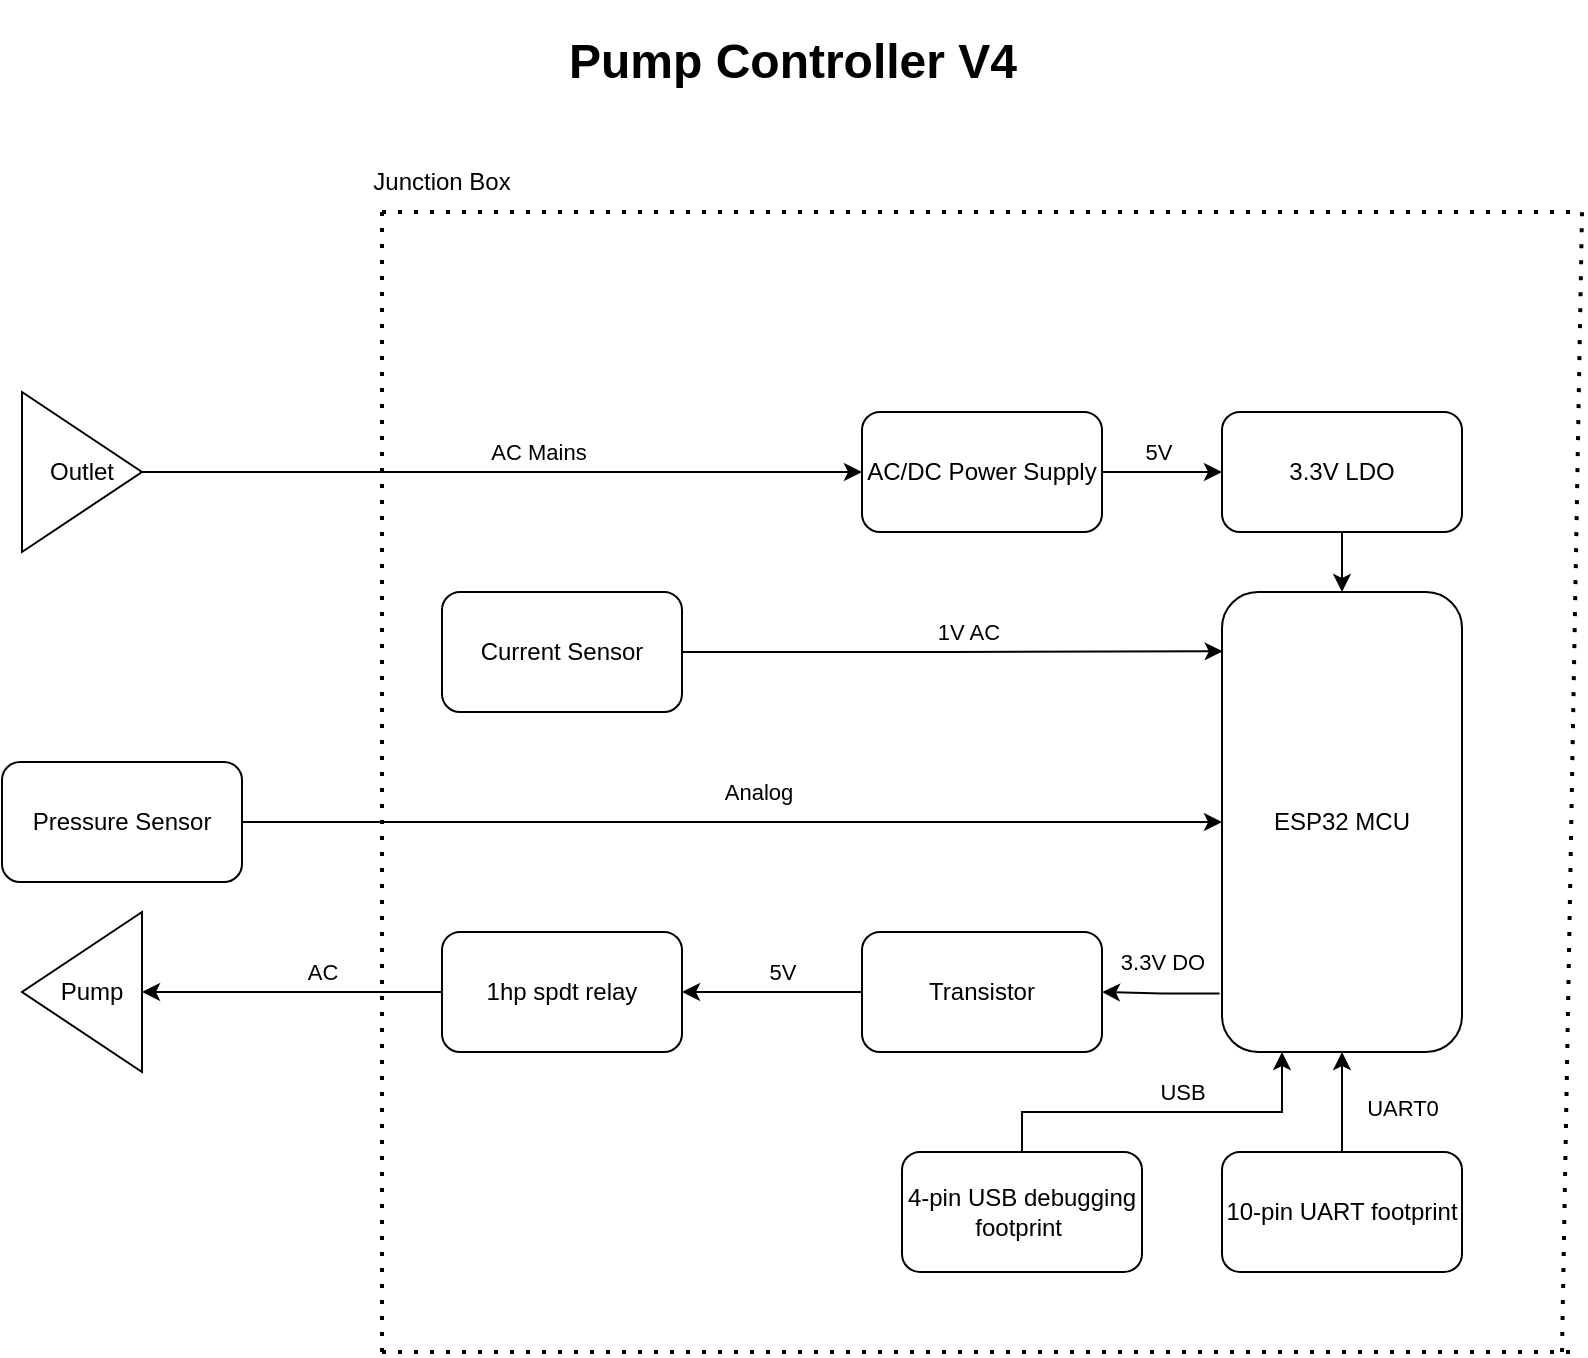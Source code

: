<mxfile version="24.4.4" type="device">
  <diagram name="Page-1" id="JXPOQNhSRIBmJtTvOmMU">
    <mxGraphModel dx="737" dy="349" grid="1" gridSize="10" guides="1" tooltips="1" connect="1" arrows="1" fold="1" page="1" pageScale="1" pageWidth="850" pageHeight="1100" math="0" shadow="0">
      <root>
        <mxCell id="0" />
        <mxCell id="1" parent="0" />
        <mxCell id="kx2uJT2e34iplQoMzItJ-1" value="ESP32 MCU" style="rounded=1;whiteSpace=wrap;html=1;" parent="1" vertex="1">
          <mxGeometry x="640" y="370" width="120" height="230" as="geometry" />
        </mxCell>
        <mxCell id="kx2uJT2e34iplQoMzItJ-2" value="Current Sensor" style="rounded=1;whiteSpace=wrap;html=1;" parent="1" vertex="1">
          <mxGeometry x="250" y="370" width="120" height="60" as="geometry" />
        </mxCell>
        <mxCell id="kx2uJT2e34iplQoMzItJ-17" style="edgeStyle=orthogonalEdgeStyle;rounded=0;orthogonalLoop=1;jettySize=auto;html=1;exitX=1;exitY=0.5;exitDx=0;exitDy=0;entryX=0;entryY=0.5;entryDx=0;entryDy=0;" parent="1" source="kx2uJT2e34iplQoMzItJ-3" target="kx2uJT2e34iplQoMzItJ-1" edge="1">
          <mxGeometry relative="1" as="geometry" />
        </mxCell>
        <mxCell id="kx2uJT2e34iplQoMzItJ-18" value="Analog" style="edgeLabel;html=1;align=center;verticalAlign=middle;resizable=0;points=[];" parent="kx2uJT2e34iplQoMzItJ-17" vertex="1" connectable="0">
          <mxGeometry x="0.051" y="-2" relative="1" as="geometry">
            <mxPoint y="-17" as="offset" />
          </mxGeometry>
        </mxCell>
        <mxCell id="kx2uJT2e34iplQoMzItJ-3" value="Pressure Sensor" style="rounded=1;whiteSpace=wrap;html=1;" parent="1" vertex="1">
          <mxGeometry x="30" y="455" width="120" height="60" as="geometry" />
        </mxCell>
        <mxCell id="kx2uJT2e34iplQoMzItJ-9" style="edgeStyle=orthogonalEdgeStyle;rounded=0;orthogonalLoop=1;jettySize=auto;html=1;exitX=1;exitY=0.5;exitDx=0;exitDy=0;" parent="1" source="kx2uJT2e34iplQoMzItJ-4" target="kx2uJT2e34iplQoMzItJ-7" edge="1">
          <mxGeometry relative="1" as="geometry" />
        </mxCell>
        <mxCell id="kx2uJT2e34iplQoMzItJ-10" value="AC Mains" style="edgeLabel;html=1;align=center;verticalAlign=middle;resizable=0;points=[];" parent="kx2uJT2e34iplQoMzItJ-9" vertex="1" connectable="0">
          <mxGeometry x="0.266" y="2" relative="1" as="geometry">
            <mxPoint x="-30" y="-8" as="offset" />
          </mxGeometry>
        </mxCell>
        <mxCell id="kx2uJT2e34iplQoMzItJ-4" value="Outlet" style="triangle;whiteSpace=wrap;html=1;" parent="1" vertex="1">
          <mxGeometry x="40" y="270" width="60" height="80" as="geometry" />
        </mxCell>
        <mxCell id="kx2uJT2e34iplQoMzItJ-21" style="edgeStyle=orthogonalEdgeStyle;rounded=0;orthogonalLoop=1;jettySize=auto;html=1;exitX=1;exitY=0.5;exitDx=0;exitDy=0;entryX=0;entryY=0.5;entryDx=0;entryDy=0;" parent="1" source="kx2uJT2e34iplQoMzItJ-7" target="kx2uJT2e34iplQoMzItJ-20" edge="1">
          <mxGeometry relative="1" as="geometry" />
        </mxCell>
        <mxCell id="kx2uJT2e34iplQoMzItJ-22" value="5V" style="edgeLabel;html=1;align=center;verticalAlign=middle;resizable=0;points=[];" parent="kx2uJT2e34iplQoMzItJ-21" vertex="1" connectable="0">
          <mxGeometry x="-0.06" y="2" relative="1" as="geometry">
            <mxPoint y="-8" as="offset" />
          </mxGeometry>
        </mxCell>
        <mxCell id="kx2uJT2e34iplQoMzItJ-7" value="AC/DC Power Supply" style="rounded=1;whiteSpace=wrap;html=1;" parent="1" vertex="1">
          <mxGeometry x="460" y="280" width="120" height="60" as="geometry" />
        </mxCell>
        <mxCell id="kx2uJT2e34iplQoMzItJ-33" style="edgeStyle=orthogonalEdgeStyle;rounded=0;orthogonalLoop=1;jettySize=auto;html=1;exitX=0;exitY=0.5;exitDx=0;exitDy=0;entryX=1;entryY=0.5;entryDx=0;entryDy=0;" parent="1" source="kx2uJT2e34iplQoMzItJ-8" target="kx2uJT2e34iplQoMzItJ-29" edge="1">
          <mxGeometry relative="1" as="geometry" />
        </mxCell>
        <mxCell id="P3QOZ1iUqPLD3RYGhDU9-1" value="5V" style="edgeLabel;html=1;align=center;verticalAlign=middle;resizable=0;points=[];" parent="kx2uJT2e34iplQoMzItJ-33" vertex="1" connectable="0">
          <mxGeometry x="0.093" y="3" relative="1" as="geometry">
            <mxPoint x="9" y="-13" as="offset" />
          </mxGeometry>
        </mxCell>
        <mxCell id="kx2uJT2e34iplQoMzItJ-8" value="Transistor" style="rounded=1;whiteSpace=wrap;html=1;" parent="1" vertex="1">
          <mxGeometry x="460" y="540" width="120" height="60" as="geometry" />
        </mxCell>
        <mxCell id="kx2uJT2e34iplQoMzItJ-11" style="edgeStyle=orthogonalEdgeStyle;rounded=0;orthogonalLoop=1;jettySize=auto;html=1;exitX=1;exitY=0.5;exitDx=0;exitDy=0;entryX=0.003;entryY=0.129;entryDx=0;entryDy=0;entryPerimeter=0;" parent="1" source="kx2uJT2e34iplQoMzItJ-2" target="kx2uJT2e34iplQoMzItJ-1" edge="1">
          <mxGeometry relative="1" as="geometry" />
        </mxCell>
        <mxCell id="kx2uJT2e34iplQoMzItJ-12" value="1V AC" style="edgeLabel;html=1;align=center;verticalAlign=middle;resizable=0;points=[];" parent="kx2uJT2e34iplQoMzItJ-11" vertex="1" connectable="0">
          <mxGeometry x="0.055" y="4" relative="1" as="geometry">
            <mxPoint y="-6" as="offset" />
          </mxGeometry>
        </mxCell>
        <mxCell id="kx2uJT2e34iplQoMzItJ-23" style="edgeStyle=orthogonalEdgeStyle;rounded=0;orthogonalLoop=1;jettySize=auto;html=1;exitX=0.5;exitY=1;exitDx=0;exitDy=0;entryX=0.5;entryY=0;entryDx=0;entryDy=0;" parent="1" source="kx2uJT2e34iplQoMzItJ-20" target="kx2uJT2e34iplQoMzItJ-1" edge="1">
          <mxGeometry relative="1" as="geometry" />
        </mxCell>
        <mxCell id="kx2uJT2e34iplQoMzItJ-20" value="3.3V LDO" style="rounded=1;whiteSpace=wrap;html=1;" parent="1" vertex="1">
          <mxGeometry x="640" y="280" width="120" height="60" as="geometry" />
        </mxCell>
        <mxCell id="kx2uJT2e34iplQoMzItJ-25" value="" style="triangle;whiteSpace=wrap;html=1;rotation=-180;" parent="1" vertex="1">
          <mxGeometry x="40" y="530" width="60" height="80" as="geometry" />
        </mxCell>
        <mxCell id="kx2uJT2e34iplQoMzItJ-28" style="edgeStyle=orthogonalEdgeStyle;rounded=0;orthogonalLoop=1;jettySize=auto;html=1;exitX=-0.01;exitY=0.873;exitDx=0;exitDy=0;entryX=1;entryY=0.5;entryDx=0;entryDy=0;exitPerimeter=0;" parent="1" source="kx2uJT2e34iplQoMzItJ-1" target="kx2uJT2e34iplQoMzItJ-8" edge="1">
          <mxGeometry relative="1" as="geometry" />
        </mxCell>
        <mxCell id="P3QOZ1iUqPLD3RYGhDU9-2" value="3.3V DO" style="edgeLabel;html=1;align=center;verticalAlign=middle;resizable=0;points=[];" parent="kx2uJT2e34iplQoMzItJ-28" vertex="1" connectable="0">
          <mxGeometry x="-0.295" y="-4" relative="1" as="geometry">
            <mxPoint x="-8" y="-12" as="offset" />
          </mxGeometry>
        </mxCell>
        <mxCell id="kx2uJT2e34iplQoMzItJ-42" style="edgeStyle=orthogonalEdgeStyle;rounded=0;orthogonalLoop=1;jettySize=auto;html=1;exitX=0;exitY=0.5;exitDx=0;exitDy=0;entryX=0;entryY=0.5;entryDx=0;entryDy=0;" parent="1" source="kx2uJT2e34iplQoMzItJ-29" target="kx2uJT2e34iplQoMzItJ-25" edge="1">
          <mxGeometry relative="1" as="geometry" />
        </mxCell>
        <mxCell id="P3QOZ1iUqPLD3RYGhDU9-4" value="AC" style="edgeLabel;html=1;align=center;verticalAlign=middle;resizable=0;points=[];" parent="kx2uJT2e34iplQoMzItJ-42" vertex="1" connectable="0">
          <mxGeometry x="-0.157" y="3" relative="1" as="geometry">
            <mxPoint x="3" y="-13" as="offset" />
          </mxGeometry>
        </mxCell>
        <mxCell id="kx2uJT2e34iplQoMzItJ-29" value="1hp spdt relay" style="rounded=1;whiteSpace=wrap;html=1;" parent="1" vertex="1">
          <mxGeometry x="250" y="540" width="120" height="60" as="geometry" />
        </mxCell>
        <mxCell id="kx2uJT2e34iplQoMzItJ-36" value="" style="endArrow=none;dashed=1;html=1;dashPattern=1 3;strokeWidth=2;rounded=0;" parent="1" edge="1">
          <mxGeometry width="50" height="50" relative="1" as="geometry">
            <mxPoint x="220" y="180" as="sourcePoint" />
            <mxPoint x="820" y="180" as="targetPoint" />
          </mxGeometry>
        </mxCell>
        <mxCell id="kx2uJT2e34iplQoMzItJ-37" value="" style="endArrow=none;dashed=1;html=1;dashPattern=1 3;strokeWidth=2;rounded=0;" parent="1" edge="1">
          <mxGeometry width="50" height="50" relative="1" as="geometry">
            <mxPoint x="810" y="750" as="sourcePoint" />
            <mxPoint x="820" y="180" as="targetPoint" />
          </mxGeometry>
        </mxCell>
        <mxCell id="kx2uJT2e34iplQoMzItJ-38" value="" style="endArrow=none;dashed=1;html=1;dashPattern=1 3;strokeWidth=2;rounded=0;" parent="1" edge="1">
          <mxGeometry width="50" height="50" relative="1" as="geometry">
            <mxPoint x="220" y="750" as="sourcePoint" />
            <mxPoint x="820" y="750" as="targetPoint" />
            <Array as="points">
              <mxPoint x="520" y="750" />
            </Array>
          </mxGeometry>
        </mxCell>
        <mxCell id="kx2uJT2e34iplQoMzItJ-39" value="" style="endArrow=none;dashed=1;html=1;dashPattern=1 3;strokeWidth=2;rounded=0;" parent="1" edge="1">
          <mxGeometry width="50" height="50" relative="1" as="geometry">
            <mxPoint x="220" y="750" as="sourcePoint" />
            <mxPoint x="220" y="180" as="targetPoint" />
          </mxGeometry>
        </mxCell>
        <mxCell id="kx2uJT2e34iplQoMzItJ-40" value="Junction Box" style="text;html=1;strokeColor=none;fillColor=none;align=center;verticalAlign=middle;whiteSpace=wrap;rounded=0;" parent="1" vertex="1">
          <mxGeometry x="190" y="150" width="120" height="30" as="geometry" />
        </mxCell>
        <mxCell id="kx2uJT2e34iplQoMzItJ-43" value="Pump" style="text;html=1;strokeColor=none;fillColor=none;align=center;verticalAlign=middle;whiteSpace=wrap;rounded=0;" parent="1" vertex="1">
          <mxGeometry x="50" y="555" width="50" height="30" as="geometry" />
        </mxCell>
        <mxCell id="kx2uJT2e34iplQoMzItJ-44" value="&lt;h1&gt;Pump Controller V4&lt;/h1&gt;" style="text;html=1;strokeColor=none;fillColor=none;align=center;verticalAlign=middle;whiteSpace=wrap;rounded=0;" parent="1" vertex="1">
          <mxGeometry x="298" y="90" width="255" height="30" as="geometry" />
        </mxCell>
        <mxCell id="WB8VlThoA97DkQaY3Bui-3" value="" style="edgeStyle=orthogonalEdgeStyle;rounded=0;orthogonalLoop=1;jettySize=auto;html=1;" edge="1" parent="1" source="WB8VlThoA97DkQaY3Bui-1" target="kx2uJT2e34iplQoMzItJ-1">
          <mxGeometry relative="1" as="geometry" />
        </mxCell>
        <mxCell id="WB8VlThoA97DkQaY3Bui-4" value="UART0" style="edgeLabel;html=1;align=center;verticalAlign=middle;resizable=0;points=[];" vertex="1" connectable="0" parent="WB8VlThoA97DkQaY3Bui-3">
          <mxGeometry x="-0.126" y="-2" relative="1" as="geometry">
            <mxPoint x="28" as="offset" />
          </mxGeometry>
        </mxCell>
        <mxCell id="WB8VlThoA97DkQaY3Bui-1" value="10-pin UART footprint" style="rounded=1;whiteSpace=wrap;html=1;" vertex="1" parent="1">
          <mxGeometry x="640" y="650" width="120" height="60" as="geometry" />
        </mxCell>
        <mxCell id="WB8VlThoA97DkQaY3Bui-5" style="edgeStyle=orthogonalEdgeStyle;rounded=0;orthogonalLoop=1;jettySize=auto;html=1;entryX=0.25;entryY=1;entryDx=0;entryDy=0;" edge="1" parent="1" source="WB8VlThoA97DkQaY3Bui-2" target="kx2uJT2e34iplQoMzItJ-1">
          <mxGeometry relative="1" as="geometry">
            <Array as="points">
              <mxPoint x="540" y="630" />
              <mxPoint x="670" y="630" />
            </Array>
          </mxGeometry>
        </mxCell>
        <mxCell id="WB8VlThoA97DkQaY3Bui-6" value="USB" style="edgeLabel;html=1;align=center;verticalAlign=middle;resizable=0;points=[];" vertex="1" connectable="0" parent="WB8VlThoA97DkQaY3Bui-5">
          <mxGeometry x="0.111" relative="1" as="geometry">
            <mxPoint y="-10" as="offset" />
          </mxGeometry>
        </mxCell>
        <mxCell id="WB8VlThoA97DkQaY3Bui-2" value="4-pin USB debugging footprint&amp;nbsp;" style="rounded=1;whiteSpace=wrap;html=1;" vertex="1" parent="1">
          <mxGeometry x="480" y="650" width="120" height="60" as="geometry" />
        </mxCell>
      </root>
    </mxGraphModel>
  </diagram>
</mxfile>
